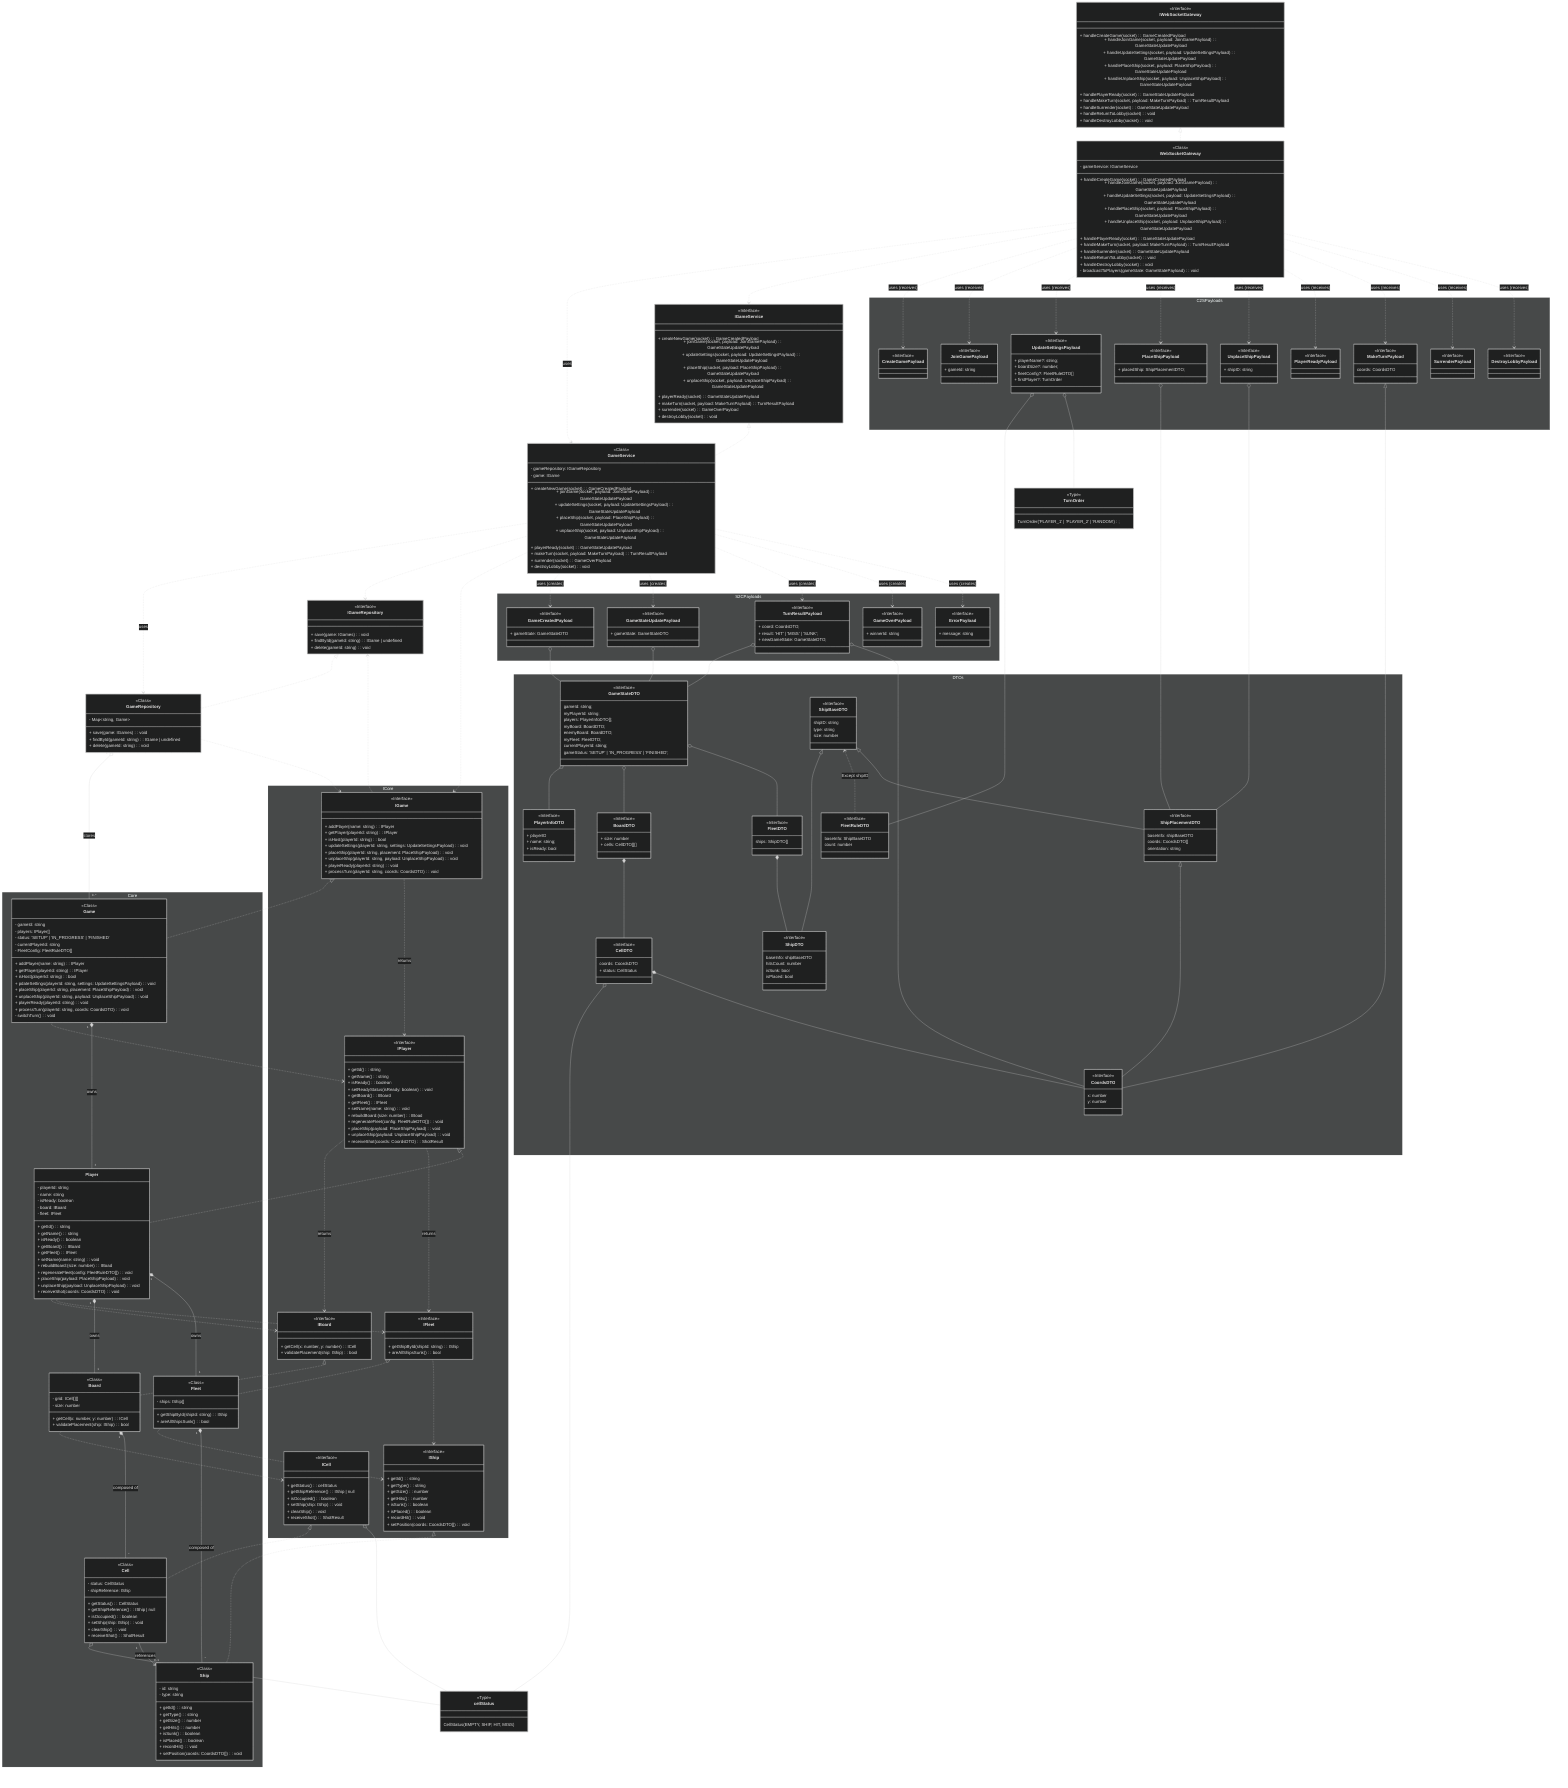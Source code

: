 ---
config:
  theme: dark
---
classDiagram
    direction TD

    %% --- 1. WebSocket Layer (Шлюз) ---
	class IWebSocketGateway {
        <<Interface>>
        + handleCreateGame(socket): GameCreatedPayload
        + handleJoinGame(socket, payload: JoinGamePayload): GameStateUpdatePayload
        + handleUpdateSettings(socket, payload: UpdateSettingsPayload): GameStateUpdatePayload
        + handlePlaceShip(socket, payload: PlaceShipPayload): GameStateUpdatePayload
        + handleUnplaceShip(socket, payload: UnplaceShipPayload): GameStateUpdatePayload
        + handlePlayerReady(socket): GameStateUpdatePayload
        + handleMakeTurn(socket, payload: MakeTurnPayload): TurnResultPayload
        + handleSurrender(socket): GameStateUpdatePayload
        + handleReturnToLobby(socket): void
        + handleDestroyLobby(socket): void
    }

    class WebSocketGateway {
		<<Class>>
        - gameService: IGameService
        + handleCreateGame(socket): GameCreatedPayload
        + handleJoinGame(socket, payload: JoinGamePayload): GameStateUpdatePayload
        + handleUpdateSettings(socket, payload: UpdateSettingsPayload): GameStateUpdatePayload
        + handlePlaceShip(socket, payload: PlaceShipPayload): GameStateUpdatePayload
        + handleUnplaceShip(socket, payload: UnplaceShipPayload): GameStateUpdatePayload
		+ handlePlayerReady(socket): GameStateUpdatePayload
        + handleMakeTurn(socket, payload: MakeTurnPayload): TurnResultPayload
        + handleSurrender(socket): GameStateUpdatePayload
        + handleReturnToLobby(socket): void
        + handleDestroyLobby(socket): void
		- broadcastToPlayers(gameState: GameStatePayload): void
    }

    %% --- 2. Service Layer (Мозг) ---
    class IGameService {
        <<Interface>>
        + createNewGame(socket): GameCreatedPayload
        + joinGame(socket, payload: JoinGamePayload): GameStateUpdatePayload
        + updateSettings(socket, payload: UpdateSettingsPayload): GameStateUpdatePayload
        + placeShip(socket, payload: PlaceShipPayload): GameStateUpdatePayload
        + unplaceShip(socket, payload: UnplaceShipPayload): GameStateUpdatePayload
        + playerReady(socket): GameStateUpdatePayload
        + makeTurn(socket, payload: MakeTurnPayload): TurnResultPayload
        + surrender(socket): GameOverPayload
		+ destroyLobby(socket): void
    }

    class GameService {
		<<Class>>
        - gameRepository: IGameRepository
		- game: IGame
        + createNewGame(socket): GameCreatedPayload
        + joinGame(socket, payload: JoinGamePayload): GameStateUpdatePayload
        + updateSettings(socket, payload: UpdateSettingsPayload): GameStateUpdatePayload
        + placeShip(socket, payload: PlaceShipPayload) : GameStateUpdatePayload
        + unplaceShip(socket, payload: UnplaceShipPayload) : GameStateUpdatePayload
        + playerReady(socket) : GameStateUpdatePayload
		+ makeTurn(socket, payload: MakeTurnPayload) : TurnResultPayload
		+ surrender(socket) : GameOverPayload
		+ destroyLobby(socket) : void
    }

    %% --- 3. Data Layer (Память) ---
	class IGameRepository {
		<<Interface>>
        + save(game: IGames): void
        + findById(gameId: string) : IGame | undefined
        + delete(gameId: string) : void
    }

    class GameRepository {
		<<Class>>
        - Map~string, Game~
        + save(game: IGames): void
        + findById(gameId: string) : IGame | undefined
        + delete(gameId: string) : void
    }

    %% --- 4. Core Models (ООП-Ядро) ---
	namespace ICore {
		class IGame {
			<<Interface>>
			+ addPlayer(name: string): IPlayer
			+ getPlayer(playerId: string): IPlayer
			+ isHost(playerId: string): bool
			+ updateSettings(playerId: string, settings: UpdateSettingsPayload): void 
			+ placeShip(playerId: string, placement: PlaceShipPayload): void
			+ unplaceShip(playerId: string, payload: UnplaceShipPayload): void
			+ playerReady(playerId: string): void
			+ processTurn(playerId: string, coords: CoordsDTO): void
		}

		class IPlayer {
			<<Interface>>
			+ getId(): string
			+ getName(): string
			+ isReady(): boolean
			+ setReadyStatus(isReady: boolean): void
			+ getBoard(): IBoard
			+ getFleet(): IFleet
			+ setName(name: string): void
			+ rebuildBoard: (size: number): IBoad
			+ regenerateFleet(config: FleetRuleDTO[]): void
			+ placeShip(payload: PlaceShipPayload): void
			+ unplaceShip(payload: UnplaceShipPayload): void
			+ receiveShot(coords: CoordsDTO): ShotResult
    	}

		class IBoard {
			<<Interface>>
			+ getCell(x: number, y: number): ICell
			+ validatePlacement(ship: IShip): bool
		}

		class IFleet {
			<<Interface>>
			+ getShipById(shipId: string): IShip
			+ areAllShipsSunk(): bool
    	}

		class IShip {
			<<Interface>>
			+ getId(): string
			+ getType(): string
			+ getSize(): number
			+ getHits(): number
			+ isSunk(): boolean
			+ isPlaced(): boolean
			+ recordHit(): void
			+ setPosition(coords: CoordsDTO[]): void
    	}

		class ICell {
			<<Interface>>
			+ getStatus(): cellStatus
			+ getShipReference(): IShip | null
			+ isOccupied(): boolean
			+ setShip(ship: IShip): void
			+ clearShip(): void
			+ receiveShot(): ShotResult
    	}
	}

	namespace Core {
		class Game {
			<<Class>>
			- gameId: string
			- players: IPlayer[]
			- status: 'SETUP' | 'IN_PROGRESS' | 'FINISHED'
			- currentPlayerId: string
			- FleetConfig: FleetRuleDTO[]
			+ addPlayer(name: string): IPlayer
			+ getPlayer(playerId: string): IPlayer
			+ isHost(playerId: string): bool
			+ pdateSettings(playerId: string, settings: UpdateSettingsPayload): void 
			+ placeShip(playerId: string, placement: PlaceShipPayload): void
    	    + unplaceShip(playerId: string, payload: UnplaceShipPayload): void
        	+ playerReady(playerId: string): void
        	+ processTurn(playerId: string, coords: CoordsDTO): void
    		- switchTurn(): void
		}
		
		class Player {
			- playerId: string
			- name: string
			- isReady: boolean
			- board: IBoard
			- fleet: IFleet
			+ getId(): string
			+ getName(): string
			+ isReady(): boolean
			+ getBoard(): IBoard
			+ getFleet(): IFleet
			+ setName(name: string): void
			+ rebuildBoard: (size: number): IBoad
			+ regenerateFleet(config: FleetRuleDTO[]): void
			+ placeShip(payload: PlaceShipPayload): void
			+ unplaceShip(payload: UnplaceShipPayload): void
			+ receiveShot(coords: CoordsDTO): void
    	}
		
		class Board { 
			<<Class>>
			- grid: ICell[][]
			- size: number
			+ getCell(x: number, y: number): ICell
			+ validatePlacement(ship: IShip): bool
		}
		
		class Fleet {
			<<Class>>
			- ships: IShip[]
			+ getShipById(shipId: string): IShip
			+ areAllShipsSunk(): bool
		}

		class Ship {
			<<Class>>
			- id: string
			- type: string
			+ getId(): string
			+ getType(): string
			+ getSize(): number
			+ getHits(): number
			+ isSunk(): boolean
			+ isPlaced(): boolean
			+ recordHit(): void
			+ setPosition(coords: CoordsDTO[]): void
		}

		class Cell {
			<<Class>>
			- status: CellStatus
			- shipReference: IShip
			+ getStatus(): CellStatus
			+ getShipReference(): IShip | null
			+ isOccupied(): boolean
			+ setShip(ship: IShip): void
			+ clearShip(): void
			+ receiveShot(): ShotResult
		}
	}

    %% --- 5. Shared Contract: C2S Payloads (Клиент -> Сервер) ---
	namespace C2S Payloads {
		class CreateGamePayload {
			<<Interface>>
		}

		class JoinGamePayload {
			<<Interface>>
			+ gameId: string
		}

		class UpdateSettingsPayload {
			<<Interface>>
			+ playerName?: string;
			+ boardSize?: number;
			+ fleetConfig?: FleetRuleDTO[]
			+ firstPlayer?: TurnOrder
		}

		class PlaceShipPayload {
			<<Interface>>
			+ placedShip: ShipPlacementDTO;
		}

		class UnplaceShipPayload {
			<<Interface>>
			+ shipID: string
		}

		class PlayerReadyPayload {
			<<Interface>>
		}

		class MakeTurnPayload {
			<<Interface>>
			coords: CoordsDTO
		}

		class SurrenderPayload {
			<<Interface>>
		}

		class DestroyLobbyPayload {
			<<Interface>>
		}

	}

	class TurnOrder {
		<<Type>>
		TurnOrder('PLAYER_1' | 'PLAYER_2' | 'RANDOM');
	}

    %% --- 6. Shared Contract: S2C Payloads (Сервер -> Клиент) ---
	namespace S2C Payloads {
		class GameCreatedPayload {
			<<Interface>>
			+ gameState: GameStateDTO
		}

		class GameStateUpdatePayload {
			<<Interface>>
			+ gameState: GameStateDTO
		}

		class TurnResultPayload {
			<<Interface>>
			+ coord: CoordsDTO;
			+ result: 'HIT' | 'MISS' | 'SUNK';
			+ newGameState: GameStateDTO;
		}

		class GameOverPayload {
			<<Interface>>
			+ winnerId: string
		}

		class ErrorPayload {
			<<Interface>>
			+ message: string
		}
	}

    %% --- 7. Shared Contract: DTOs (Сущности данных) ---
	namespace DTOs {
		class  GameStateDTO { 
			<<Interface>>
			gameId: string;
			myPlayerId: string;  
			players: PlayerInfoDTO[];  
			myBoard: BoardDTO;
			enemyBoard: BoardDTO;
			myFleet: FleetDTO;
			currentPlayerId: string;
			gameStatus: 'SETUP' | 'IN_PROGRESS' | 'FINISHED';
		}
		
		class PlayerInfoDTO {
			<<Interface>>
			+ playerID
			+ name: string;
			+ isReady: bool
		}
		
		class BoardDTO {
			<<Interface>>
			+ size: number
			+ cells: CellDTO[][]
		}

		class FleetDTO {
			<<Interface>>
			ships: ShipDTO[]
		}

		class FleetRuleDTO {
			<<Interface>>
			baseInfo: ShipBaseDTO
			count: number
		}

		class ShipPlacementDTO {
			<<Interface>>
			baseInfo: shipBaseDTO
			coords: CoordsDTO[]
			orientation: string
		}

		class ShipDTO {
			<<Interface>>
			baseInfo: shipBaseDTO
			hitsCount: number
			isSunk: bool
			isPlaced: bool
		}

		class ShipBaseDTO {
			<<Interface>>
			shipID: string
			type: string
			size: number
		}

		class CellDTO {
			<<Interface>>
			coords: CoordsDTO
			+ status: CellStatus
		}
		
		class CoordsDTO {
			<<Interface>>
			x: number
			y: number
		}
	}
	
	class cellStatus {
			<<Type>>
			CellStatus(EMPTY, SHIP, HIT, MISS)
		}



    %% --- Связи ---
    %% Архитектурные слои
	IWebSocketGateway <|.. WebSocketGateway
	IGameService <|.. GameService
	IGameRepository <|.. GameRepository
	IGameRepository <.. IGame
	IGame <|.. Game
	IGame ..> IPlayer : returns
	IPlayer ..> IBoard : returns
	IPlayer ..> IFleet : returns
	IPlayer <|.. Player
	IBoard <|.. Board
	IFleet <|.. Fleet
	IFleet ..> IShip
	IShip <|.. Ship
	ICell <|.. Cell
	ICell o-- cellStatus

    WebSocketGateway ..> GameService : uses
	WebSocketGateway ..> IGameService
    GameService ..> GameRepository : uses
    GameService ..> IGameRepository
    GameService ..> IGame
    GameRepository "1" o-- "0..*" Game : stores
    GameRepository ..> IGame
	Game ..> IPlayer
	Player ..> IBoard
	Player ..> IFleet
	Fleet ..> IShip
	Board ..> ICell
	Cell o-- cellStatus

    %% Внутренние модели (Композиция)
    Game "1" *-- "2" Player : owns
    Player "1" *-- "1" Board : owns
    Player "1" *-- "1" Fleet : owns
    Fleet "1" *-- "*" Ship : composed of
    Board "1" *-- "*" Cell : composed of
    Cell "1" --> "0..1" Ship : references
    
    %% Связи с Контрактом (C2S)
    WebSocketGateway ..> CreateGamePayload : uses (receives)
    WebSocketGateway ..> JoinGamePayload : uses (receives)
    WebSocketGateway ..> UpdateSettingsPayload : uses (receives)
    WebSocketGateway ..> PlaceShipPayload : uses (receives)
    WebSocketGateway ..> UnplaceShipPayload : uses (receives)
    WebSocketGateway ..> PlayerReadyPayload : uses (receives)
    WebSocketGateway ..> MakeTurnPayload : uses (receives)
    WebSocketGateway ..> SurrenderPayload : uses (receives)
    WebSocketGateway ..> DestroyLobbyPayload : uses (receives)
	

    %% Связи с Контрактом (S2C)
    GameService ..> GameCreatedPayload : uses (creates)
    GameService ..> GameStateUpdatePayload : uses (creates)
    GameService ..> TurnResultPayload : uses (creates)
    GameService ..> GameOverPayload : uses (creates)
    GameService ..> ErrorPayload : uses (creates)
	MakeTurnPayload <|-- CoordsDTO

    %% Структура DTO (Агрегация)
	UpdateSettingsPayload o-- FleetRuleDTO
	UpdateSettingsPayload o-- TurnOrder
	PlaceShipPayload o-- ShipPlacementDTO
	UnplaceShipPayload o-- ShipPlacementDTO

    GameCreatedPayload o-- GameStateDTO
    GameStateUpdatePayload o-- GameStateDTO
	TurnResultPayload o-- GameStateDTO
    TurnResultPayload o-- CoordsDTO
    GameStateDTO o-- PlayerInfoDTO
    GameStateDTO o-- BoardDTO
    GameStateDTO o-- FleetDTO
    BoardDTO *-- CellDTO
	FleetDTO *-- ShipDTO
	ShipBaseDTO <|-- ShipDTO
	ShipBaseDTO <.. FleetRuleDTO : Except shipID
	ShipBaseDTO <|-- ShipPlacementDTO
	ShipPlacementDTO <|-- CoordsDTO
	CellDTO o-- cellStatus
	CellDTO *-- CoordsDTO